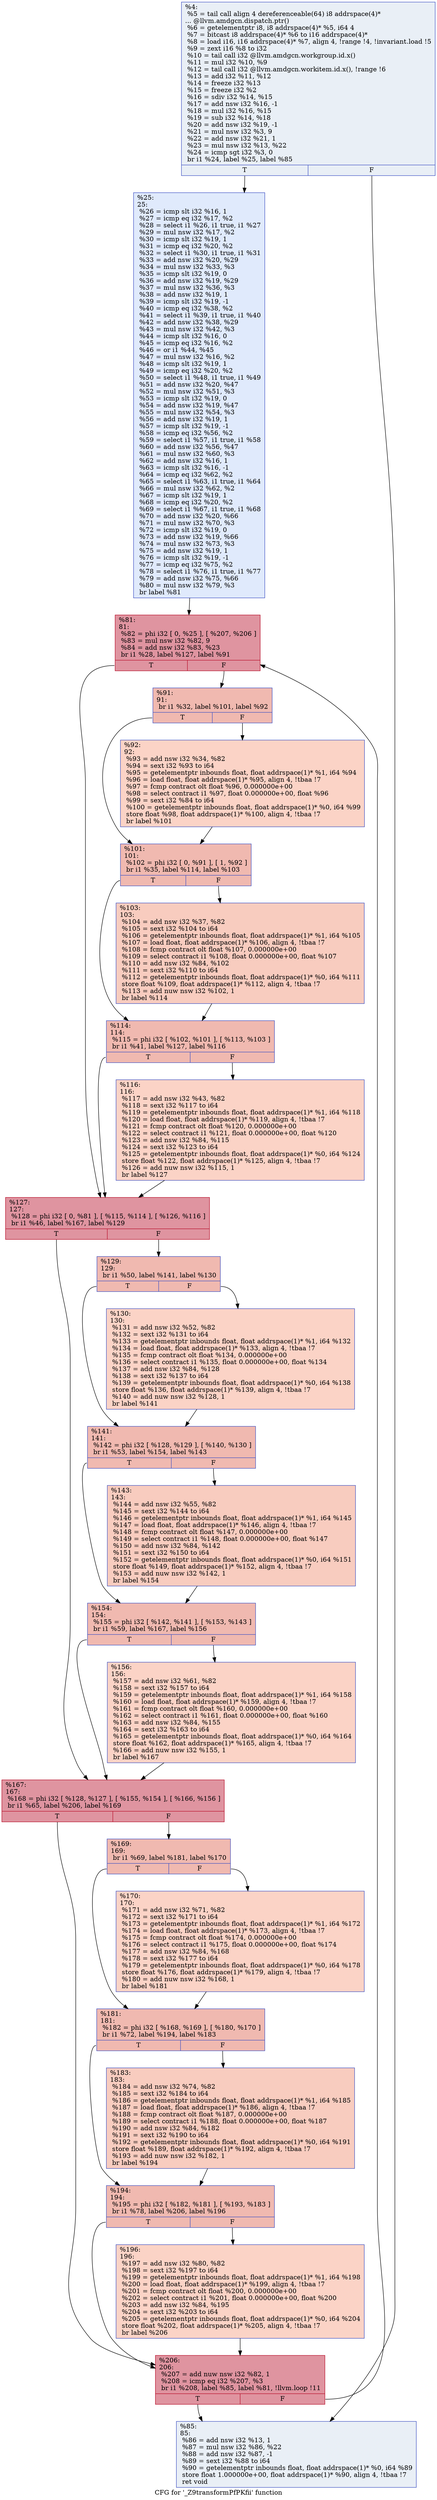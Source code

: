 digraph "CFG for '_Z9transformPfPKfii' function" {
	label="CFG for '_Z9transformPfPKfii' function";

	Node0x5fa84c0 [shape=record,color="#3d50c3ff", style=filled, fillcolor="#cedaeb70",label="{%4:\l  %5 = tail call align 4 dereferenceable(64) i8 addrspace(4)*\l... @llvm.amdgcn.dispatch.ptr()\l  %6 = getelementptr i8, i8 addrspace(4)* %5, i64 4\l  %7 = bitcast i8 addrspace(4)* %6 to i16 addrspace(4)*\l  %8 = load i16, i16 addrspace(4)* %7, align 4, !range !4, !invariant.load !5\l  %9 = zext i16 %8 to i32\l  %10 = tail call i32 @llvm.amdgcn.workgroup.id.x()\l  %11 = mul i32 %10, %9\l  %12 = tail call i32 @llvm.amdgcn.workitem.id.x(), !range !6\l  %13 = add i32 %11, %12\l  %14 = freeze i32 %13\l  %15 = freeze i32 %2\l  %16 = sdiv i32 %14, %15\l  %17 = add nsw i32 %16, -1\l  %18 = mul i32 %16, %15\l  %19 = sub i32 %14, %18\l  %20 = add nsw i32 %19, -1\l  %21 = mul nsw i32 %3, 9\l  %22 = add nsw i32 %21, 1\l  %23 = mul nsw i32 %13, %22\l  %24 = icmp sgt i32 %3, 0\l  br i1 %24, label %25, label %85\l|{<s0>T|<s1>F}}"];
	Node0x5fa84c0:s0 -> Node0x5faaa30;
	Node0x5fa84c0:s1 -> Node0x5faaac0;
	Node0x5faaa30 [shape=record,color="#3d50c3ff", style=filled, fillcolor="#b9d0f970",label="{%25:\l25:                                               \l  %26 = icmp slt i32 %16, 1\l  %27 = icmp eq i32 %17, %2\l  %28 = select i1 %26, i1 true, i1 %27\l  %29 = mul nsw i32 %17, %2\l  %30 = icmp slt i32 %19, 1\l  %31 = icmp eq i32 %20, %2\l  %32 = select i1 %30, i1 true, i1 %31\l  %33 = add nsw i32 %20, %29\l  %34 = mul nsw i32 %33, %3\l  %35 = icmp slt i32 %19, 0\l  %36 = add nsw i32 %19, %29\l  %37 = mul nsw i32 %36, %3\l  %38 = add nsw i32 %19, 1\l  %39 = icmp slt i32 %19, -1\l  %40 = icmp eq i32 %38, %2\l  %41 = select i1 %39, i1 true, i1 %40\l  %42 = add nsw i32 %38, %29\l  %43 = mul nsw i32 %42, %3\l  %44 = icmp slt i32 %16, 0\l  %45 = icmp eq i32 %16, %2\l  %46 = or i1 %44, %45\l  %47 = mul nsw i32 %16, %2\l  %48 = icmp slt i32 %19, 1\l  %49 = icmp eq i32 %20, %2\l  %50 = select i1 %48, i1 true, i1 %49\l  %51 = add nsw i32 %20, %47\l  %52 = mul nsw i32 %51, %3\l  %53 = icmp slt i32 %19, 0\l  %54 = add nsw i32 %19, %47\l  %55 = mul nsw i32 %54, %3\l  %56 = add nsw i32 %19, 1\l  %57 = icmp slt i32 %19, -1\l  %58 = icmp eq i32 %56, %2\l  %59 = select i1 %57, i1 true, i1 %58\l  %60 = add nsw i32 %56, %47\l  %61 = mul nsw i32 %60, %3\l  %62 = add nsw i32 %16, 1\l  %63 = icmp slt i32 %16, -1\l  %64 = icmp eq i32 %62, %2\l  %65 = select i1 %63, i1 true, i1 %64\l  %66 = mul nsw i32 %62, %2\l  %67 = icmp slt i32 %19, 1\l  %68 = icmp eq i32 %20, %2\l  %69 = select i1 %67, i1 true, i1 %68\l  %70 = add nsw i32 %20, %66\l  %71 = mul nsw i32 %70, %3\l  %72 = icmp slt i32 %19, 0\l  %73 = add nsw i32 %19, %66\l  %74 = mul nsw i32 %73, %3\l  %75 = add nsw i32 %19, 1\l  %76 = icmp slt i32 %19, -1\l  %77 = icmp eq i32 %75, %2\l  %78 = select i1 %76, i1 true, i1 %77\l  %79 = add nsw i32 %75, %66\l  %80 = mul nsw i32 %79, %3\l  br label %81\l}"];
	Node0x5faaa30 -> Node0x5faa530;
	Node0x5faa530 [shape=record,color="#b70d28ff", style=filled, fillcolor="#b70d2870",label="{%81:\l81:                                               \l  %82 = phi i32 [ 0, %25 ], [ %207, %206 ]\l  %83 = mul nsw i32 %82, 9\l  %84 = add nsw i32 %83, %23\l  br i1 %28, label %127, label %91\l|{<s0>T|<s1>F}}"];
	Node0x5faa530:s0 -> Node0x5fad270;
	Node0x5faa530:s1 -> Node0x5fad300;
	Node0x5faaac0 [shape=record,color="#3d50c3ff", style=filled, fillcolor="#cedaeb70",label="{%85:\l85:                                               \l  %86 = add nsw i32 %13, 1\l  %87 = mul nsw i32 %86, %22\l  %88 = add nsw i32 %87, -1\l  %89 = sext i32 %88 to i64\l  %90 = getelementptr inbounds float, float addrspace(1)* %0, i64 %89\l  store float 1.000000e+00, float addrspace(1)* %90, align 4, !tbaa !7\l  ret void\l}"];
	Node0x5fad300 [shape=record,color="#3d50c3ff", style=filled, fillcolor="#de614d70",label="{%91:\l91:                                               \l  br i1 %32, label %101, label %92\l|{<s0>T|<s1>F}}"];
	Node0x5fad300:s0 -> Node0x5fae360;
	Node0x5fad300:s1 -> Node0x5fae3b0;
	Node0x5fae3b0 [shape=record,color="#3d50c3ff", style=filled, fillcolor="#f59c7d70",label="{%92:\l92:                                               \l  %93 = add nsw i32 %34, %82\l  %94 = sext i32 %93 to i64\l  %95 = getelementptr inbounds float, float addrspace(1)* %1, i64 %94\l  %96 = load float, float addrspace(1)* %95, align 4, !tbaa !7\l  %97 = fcmp contract olt float %96, 0.000000e+00\l  %98 = select contract i1 %97, float 0.000000e+00, float %96\l  %99 = sext i32 %84 to i64\l  %100 = getelementptr inbounds float, float addrspace(1)* %0, i64 %99\l  store float %98, float addrspace(1)* %100, align 4, !tbaa !7\l  br label %101\l}"];
	Node0x5fae3b0 -> Node0x5fae360;
	Node0x5fae360 [shape=record,color="#3d50c3ff", style=filled, fillcolor="#de614d70",label="{%101:\l101:                                              \l  %102 = phi i32 [ 0, %91 ], [ 1, %92 ]\l  br i1 %35, label %114, label %103\l|{<s0>T|<s1>F}}"];
	Node0x5fae360:s0 -> Node0x5faf110;
	Node0x5fae360:s1 -> Node0x5faf160;
	Node0x5faf160 [shape=record,color="#3d50c3ff", style=filled, fillcolor="#f08b6e70",label="{%103:\l103:                                              \l  %104 = add nsw i32 %37, %82\l  %105 = sext i32 %104 to i64\l  %106 = getelementptr inbounds float, float addrspace(1)* %1, i64 %105\l  %107 = load float, float addrspace(1)* %106, align 4, !tbaa !7\l  %108 = fcmp contract olt float %107, 0.000000e+00\l  %109 = select contract i1 %108, float 0.000000e+00, float %107\l  %110 = add nsw i32 %84, %102\l  %111 = sext i32 %110 to i64\l  %112 = getelementptr inbounds float, float addrspace(1)* %0, i64 %111\l  store float %109, float addrspace(1)* %112, align 4, !tbaa !7\l  %113 = add nuw nsw i32 %102, 1\l  br label %114\l}"];
	Node0x5faf160 -> Node0x5faf110;
	Node0x5faf110 [shape=record,color="#3d50c3ff", style=filled, fillcolor="#de614d70",label="{%114:\l114:                                              \l  %115 = phi i32 [ %102, %101 ], [ %113, %103 ]\l  br i1 %41, label %127, label %116\l|{<s0>T|<s1>F}}"];
	Node0x5faf110:s0 -> Node0x5fad270;
	Node0x5faf110:s1 -> Node0x5faf9d0;
	Node0x5faf9d0 [shape=record,color="#3d50c3ff", style=filled, fillcolor="#f59c7d70",label="{%116:\l116:                                              \l  %117 = add nsw i32 %43, %82\l  %118 = sext i32 %117 to i64\l  %119 = getelementptr inbounds float, float addrspace(1)* %1, i64 %118\l  %120 = load float, float addrspace(1)* %119, align 4, !tbaa !7\l  %121 = fcmp contract olt float %120, 0.000000e+00\l  %122 = select contract i1 %121, float 0.000000e+00, float %120\l  %123 = add nsw i32 %84, %115\l  %124 = sext i32 %123 to i64\l  %125 = getelementptr inbounds float, float addrspace(1)* %0, i64 %124\l  store float %122, float addrspace(1)* %125, align 4, !tbaa !7\l  %126 = add nuw nsw i32 %115, 1\l  br label %127\l}"];
	Node0x5faf9d0 -> Node0x5fad270;
	Node0x5fad270 [shape=record,color="#b70d28ff", style=filled, fillcolor="#b70d2870",label="{%127:\l127:                                              \l  %128 = phi i32 [ 0, %81 ], [ %115, %114 ], [ %126, %116 ]\l  br i1 %46, label %167, label %129\l|{<s0>T|<s1>F}}"];
	Node0x5fad270:s0 -> Node0x5fac440;
	Node0x5fad270:s1 -> Node0x5fac490;
	Node0x5fac490 [shape=record,color="#3d50c3ff", style=filled, fillcolor="#de614d70",label="{%129:\l129:                                              \l  br i1 %50, label %141, label %130\l|{<s0>T|<s1>F}}"];
	Node0x5fac490:s0 -> Node0x5fac590;
	Node0x5fac490:s1 -> Node0x5fac5e0;
	Node0x5fac5e0 [shape=record,color="#3d50c3ff", style=filled, fillcolor="#f59c7d70",label="{%130:\l130:                                              \l  %131 = add nsw i32 %52, %82\l  %132 = sext i32 %131 to i64\l  %133 = getelementptr inbounds float, float addrspace(1)* %1, i64 %132\l  %134 = load float, float addrspace(1)* %133, align 4, !tbaa !7\l  %135 = fcmp contract olt float %134, 0.000000e+00\l  %136 = select contract i1 %135, float 0.000000e+00, float %134\l  %137 = add nsw i32 %84, %128\l  %138 = sext i32 %137 to i64\l  %139 = getelementptr inbounds float, float addrspace(1)* %0, i64 %138\l  store float %136, float addrspace(1)* %139, align 4, !tbaa !7\l  %140 = add nuw nsw i32 %128, 1\l  br label %141\l}"];
	Node0x5fac5e0 -> Node0x5fac590;
	Node0x5fac590 [shape=record,color="#3d50c3ff", style=filled, fillcolor="#de614d70",label="{%141:\l141:                                              \l  %142 = phi i32 [ %128, %129 ], [ %140, %130 ]\l  br i1 %53, label %154, label %143\l|{<s0>T|<s1>F}}"];
	Node0x5fac590:s0 -> Node0x5fb0ff0;
	Node0x5fac590:s1 -> Node0x5fb1040;
	Node0x5fb1040 [shape=record,color="#3d50c3ff", style=filled, fillcolor="#f08b6e70",label="{%143:\l143:                                              \l  %144 = add nsw i32 %55, %82\l  %145 = sext i32 %144 to i64\l  %146 = getelementptr inbounds float, float addrspace(1)* %1, i64 %145\l  %147 = load float, float addrspace(1)* %146, align 4, !tbaa !7\l  %148 = fcmp contract olt float %147, 0.000000e+00\l  %149 = select contract i1 %148, float 0.000000e+00, float %147\l  %150 = add nsw i32 %84, %142\l  %151 = sext i32 %150 to i64\l  %152 = getelementptr inbounds float, float addrspace(1)* %0, i64 %151\l  store float %149, float addrspace(1)* %152, align 4, !tbaa !7\l  %153 = add nuw nsw i32 %142, 1\l  br label %154\l}"];
	Node0x5fb1040 -> Node0x5fb0ff0;
	Node0x5fb0ff0 [shape=record,color="#3d50c3ff", style=filled, fillcolor="#de614d70",label="{%154:\l154:                                              \l  %155 = phi i32 [ %142, %141 ], [ %153, %143 ]\l  br i1 %59, label %167, label %156\l|{<s0>T|<s1>F}}"];
	Node0x5fb0ff0:s0 -> Node0x5fac440;
	Node0x5fb0ff0:s1 -> Node0x5fb1870;
	Node0x5fb1870 [shape=record,color="#3d50c3ff", style=filled, fillcolor="#f59c7d70",label="{%156:\l156:                                              \l  %157 = add nsw i32 %61, %82\l  %158 = sext i32 %157 to i64\l  %159 = getelementptr inbounds float, float addrspace(1)* %1, i64 %158\l  %160 = load float, float addrspace(1)* %159, align 4, !tbaa !7\l  %161 = fcmp contract olt float %160, 0.000000e+00\l  %162 = select contract i1 %161, float 0.000000e+00, float %160\l  %163 = add nsw i32 %84, %155\l  %164 = sext i32 %163 to i64\l  %165 = getelementptr inbounds float, float addrspace(1)* %0, i64 %164\l  store float %162, float addrspace(1)* %165, align 4, !tbaa !7\l  %166 = add nuw nsw i32 %155, 1\l  br label %167\l}"];
	Node0x5fb1870 -> Node0x5fac440;
	Node0x5fac440 [shape=record,color="#b70d28ff", style=filled, fillcolor="#b70d2870",label="{%167:\l167:                                              \l  %168 = phi i32 [ %128, %127 ], [ %155, %154 ], [ %166, %156 ]\l  br i1 %65, label %206, label %169\l|{<s0>T|<s1>F}}"];
	Node0x5fac440:s0 -> Node0x5fad050;
	Node0x5fac440:s1 -> Node0x5fb20c0;
	Node0x5fb20c0 [shape=record,color="#3d50c3ff", style=filled, fillcolor="#de614d70",label="{%169:\l169:                                              \l  br i1 %69, label %181, label %170\l|{<s0>T|<s1>F}}"];
	Node0x5fb20c0:s0 -> Node0x5fb21c0;
	Node0x5fb20c0:s1 -> Node0x5fb2210;
	Node0x5fb2210 [shape=record,color="#3d50c3ff", style=filled, fillcolor="#f59c7d70",label="{%170:\l170:                                              \l  %171 = add nsw i32 %71, %82\l  %172 = sext i32 %171 to i64\l  %173 = getelementptr inbounds float, float addrspace(1)* %1, i64 %172\l  %174 = load float, float addrspace(1)* %173, align 4, !tbaa !7\l  %175 = fcmp contract olt float %174, 0.000000e+00\l  %176 = select contract i1 %175, float 0.000000e+00, float %174\l  %177 = add nsw i32 %84, %168\l  %178 = sext i32 %177 to i64\l  %179 = getelementptr inbounds float, float addrspace(1)* %0, i64 %178\l  store float %176, float addrspace(1)* %179, align 4, !tbaa !7\l  %180 = add nuw nsw i32 %168, 1\l  br label %181\l}"];
	Node0x5fb2210 -> Node0x5fb21c0;
	Node0x5fb21c0 [shape=record,color="#3d50c3ff", style=filled, fillcolor="#de614d70",label="{%181:\l181:                                              \l  %182 = phi i32 [ %168, %169 ], [ %180, %170 ]\l  br i1 %72, label %194, label %183\l|{<s0>T|<s1>F}}"];
	Node0x5fb21c0:s0 -> Node0x5fb2a40;
	Node0x5fb21c0:s1 -> Node0x5fb2a90;
	Node0x5fb2a90 [shape=record,color="#3d50c3ff", style=filled, fillcolor="#f08b6e70",label="{%183:\l183:                                              \l  %184 = add nsw i32 %74, %82\l  %185 = sext i32 %184 to i64\l  %186 = getelementptr inbounds float, float addrspace(1)* %1, i64 %185\l  %187 = load float, float addrspace(1)* %186, align 4, !tbaa !7\l  %188 = fcmp contract olt float %187, 0.000000e+00\l  %189 = select contract i1 %188, float 0.000000e+00, float %187\l  %190 = add nsw i32 %84, %182\l  %191 = sext i32 %190 to i64\l  %192 = getelementptr inbounds float, float addrspace(1)* %0, i64 %191\l  store float %189, float addrspace(1)* %192, align 4, !tbaa !7\l  %193 = add nuw nsw i32 %182, 1\l  br label %194\l}"];
	Node0x5fb2a90 -> Node0x5fb2a40;
	Node0x5fb2a40 [shape=record,color="#3d50c3ff", style=filled, fillcolor="#de614d70",label="{%194:\l194:                                              \l  %195 = phi i32 [ %182, %181 ], [ %193, %183 ]\l  br i1 %78, label %206, label %196\l|{<s0>T|<s1>F}}"];
	Node0x5fb2a40:s0 -> Node0x5fad050;
	Node0x5fb2a40:s1 -> Node0x5fb32c0;
	Node0x5fb32c0 [shape=record,color="#3d50c3ff", style=filled, fillcolor="#f59c7d70",label="{%196:\l196:                                              \l  %197 = add nsw i32 %80, %82\l  %198 = sext i32 %197 to i64\l  %199 = getelementptr inbounds float, float addrspace(1)* %1, i64 %198\l  %200 = load float, float addrspace(1)* %199, align 4, !tbaa !7\l  %201 = fcmp contract olt float %200, 0.000000e+00\l  %202 = select contract i1 %201, float 0.000000e+00, float %200\l  %203 = add nsw i32 %84, %195\l  %204 = sext i32 %203 to i64\l  %205 = getelementptr inbounds float, float addrspace(1)* %0, i64 %204\l  store float %202, float addrspace(1)* %205, align 4, !tbaa !7\l  br label %206\l}"];
	Node0x5fb32c0 -> Node0x5fad050;
	Node0x5fad050 [shape=record,color="#b70d28ff", style=filled, fillcolor="#b70d2870",label="{%206:\l206:                                              \l  %207 = add nuw nsw i32 %82, 1\l  %208 = icmp eq i32 %207, %3\l  br i1 %208, label %85, label %81, !llvm.loop !11\l|{<s0>T|<s1>F}}"];
	Node0x5fad050:s0 -> Node0x5faaac0;
	Node0x5fad050:s1 -> Node0x5faa530;
}
